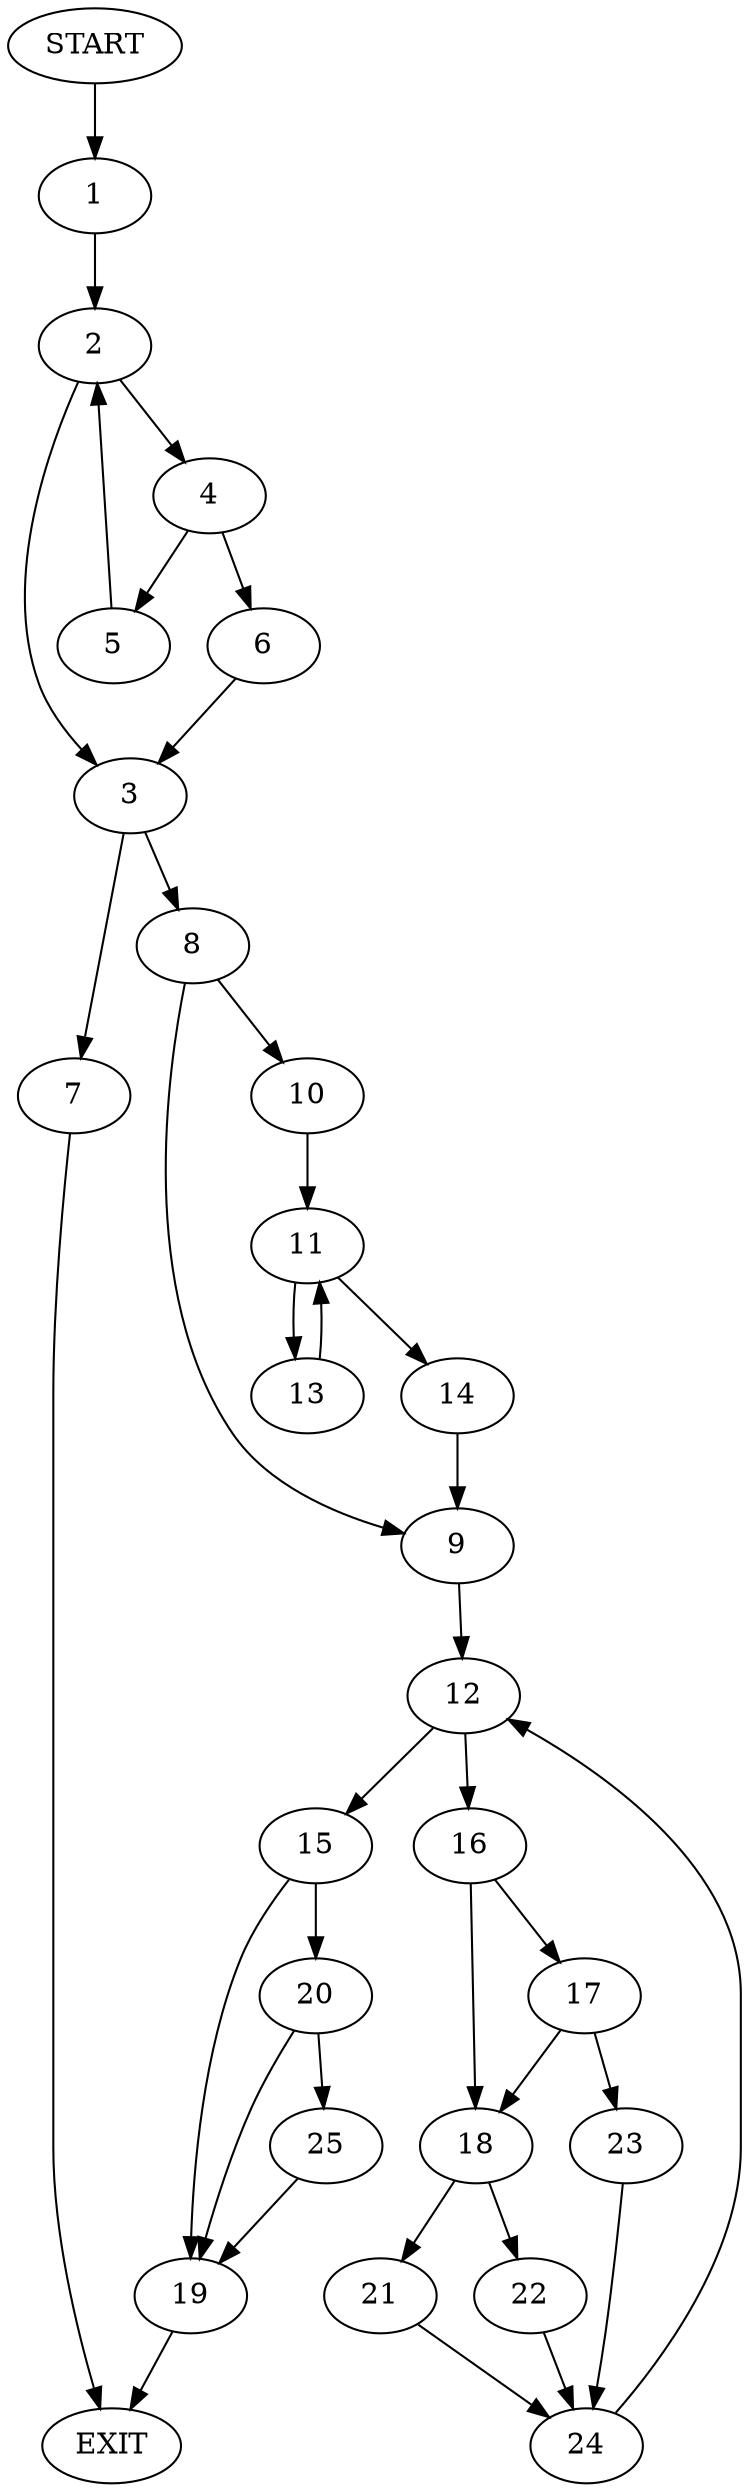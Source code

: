 digraph {
0 [label="START"]
26 [label="EXIT"]
0 -> 1
1 -> 2
2 -> 3
2 -> 4
4 -> 5
4 -> 6
3 -> 7
3 -> 8
6 -> 3
5 -> 2
8 -> 9
8 -> 10
7 -> 26
10 -> 11
9 -> 12
11 -> 13
11 -> 14
14 -> 9
13 -> 11
12 -> 15
12 -> 16
16 -> 17
16 -> 18
15 -> 19
15 -> 20
18 -> 21
18 -> 22
17 -> 18
17 -> 23
23 -> 24
24 -> 12
21 -> 24
22 -> 24
19 -> 26
20 -> 19
20 -> 25
25 -> 19
}
